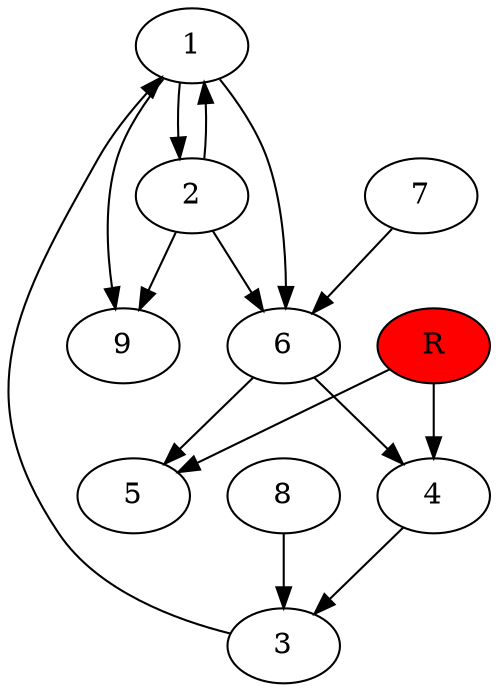 digraph prb13525 {
	1
	2
	3
	4
	5
	6
	7
	8
	R [fillcolor="#ff0000" style=filled]
	1 -> 2
	1 -> 6
	1 -> 9
	2 -> 1
	2 -> 6
	2 -> 9
	3 -> 1
	4 -> 3
	6 -> 4
	6 -> 5
	7 -> 6
	8 -> 3
	R -> 4
	R -> 5
}
